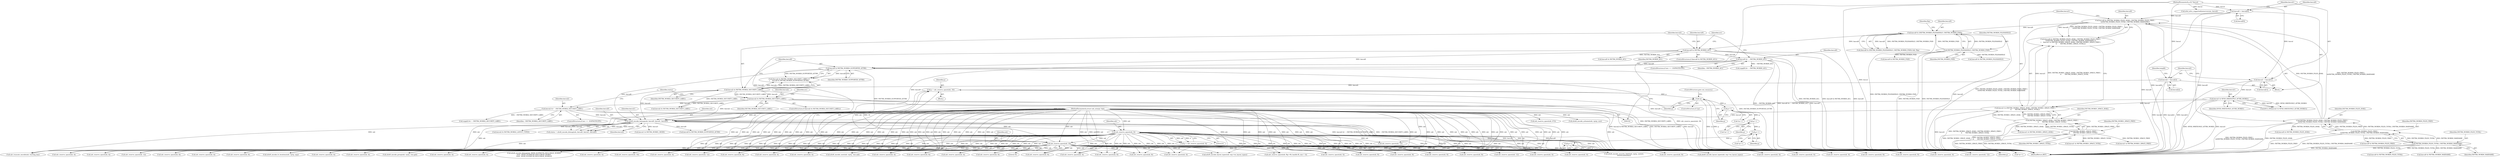 digraph "0_linux_c70422f760c120480fee4de6c38804c72aa26bc1_12@pointer" {
"1000486" [label="(Call,p = xdr_reserve_space(xdr, 16))"];
"1000488" [label="(Call,xdr_reserve_space(xdr, 16))"];
"1000406" [label="(Call,xdr_reserve_space(xdr, 4))"];
"1000389" [label="(Call,nfsd4_encode_bitmap(xdr, bmval0, bmval1, bmval2))"];
"1000103" [label="(MethodParameterIn,struct xdr_stream *xdr)"];
"1000300" [label="(Call,bmval0 & FATTR4_WORD0_ACL)"];
"1000262" [label="(Call,bmval0 & (FATTR4_WORD0_FILEHANDLE | FATTR4_WORD0_FSID))"];
"1000233" [label="(Call,bmval0 & (FATTR4_WORD0_FILES_AVAIL | FATTR4_WORD0_FILES_FREE |\n\t\t\tFATTR4_WORD0_FILES_TOTAL | FATTR4_WORD0_MAXNAME))"];
"1000112" [label="(Call,bmval0 = bmval[0])"];
"1000107" [label="(MethodParameterIn,u32 *bmval)"];
"1000235" [label="(Call,FATTR4_WORD0_FILES_AVAIL | FATTR4_WORD0_FILES_FREE |\n\t\t\tFATTR4_WORD0_FILES_TOTAL | FATTR4_WORD0_MAXNAME)"];
"1000237" [label="(Call,FATTR4_WORD0_FILES_FREE |\n\t\t\tFATTR4_WORD0_FILES_TOTAL | FATTR4_WORD0_MAXNAME)"];
"1000239" [label="(Call,FATTR4_WORD0_FILES_TOTAL | FATTR4_WORD0_MAXNAME)"];
"1000264" [label="(Call,FATTR4_WORD0_FILEHANDLE | FATTR4_WORD0_FSID)"];
"1000341" [label="(Call,bmval0 & FATTR4_WORD0_SUPPORTED_ATTRS)"];
"1000316" [label="(Call,bmval0 &= ~FATTR4_WORD0_ACL)"];
"1000190" [label="(Call,bmval1 & NFSD_WRITEONLY_ATTRS_WORD1)"];
"1000118" [label="(Call,bmval1 = bmval[1])"];
"1000242" [label="(Call,bmval1 & (FATTR4_WORD1_SPACE_AVAIL | FATTR4_WORD1_SPACE_FREE |\n\t\t       FATTR4_WORD1_SPACE_TOTAL))"];
"1000244" [label="(Call,FATTR4_WORD1_SPACE_AVAIL | FATTR4_WORD1_SPACE_FREE |\n\t\t       FATTR4_WORD1_SPACE_TOTAL)"];
"1000246" [label="(Call,FATTR4_WORD1_SPACE_FREE |\n\t\t       FATTR4_WORD1_SPACE_TOTAL)"];
"1000338" [label="(Call,bmval2 & FATTR4_WORD2_SECURITY_LABEL)"];
"1000124" [label="(Call,bmval2 = bmval[2])"];
"1000371" [label="(Call,bmval2 & FATTR4_WORD2_SECURITY_LABEL)"];
"1000380" [label="(Call,bmval2 &= ~FATTR4_WORD2_SECURITY_LABEL)"];
"1000492" [label="(Call,!p)"];
"1000497" [label="(Call,p++)"];
"1000503" [label="(Call,p++)"];
"1000511" [label="(Call,p++)"];
"1000519" [label="(Call,p++)"];
"1000487" [label="(Identifier,p)"];
"1000389" [label="(Call,nfsd4_encode_bitmap(xdr, bmval0, bmval1, bmval2))"];
"1000858" [label="(Call,bmval0 & FATTR4_WORD0_ACL)"];
"1000264" [label="(Call,FATTR4_WORD0_FILEHANDLE | FATTR4_WORD0_FSID)"];
"1000246" [label="(Call,FATTR4_WORD1_SPACE_FREE |\n\t\t       FATTR4_WORD1_SPACE_TOTAL)"];
"1000119" [label="(Identifier,bmval1)"];
"1000520" [label="(Identifier,p)"];
"1000243" [label="(Identifier,bmval1)"];
"1001331" [label="(Call,xdr_reserve_space(xdr, 8))"];
"1001803" [label="(Call,nfsd4_encode_layout_types(xdr, exp->ex_layout_types))"];
"1000339" [label="(Identifier,bmval2)"];
"1000646" [label="(Call,xdr_reserve_space(xdr, 4))"];
"1000392" [label="(Identifier,bmval1)"];
"1000132" [label="(Identifier,tempfh)"];
"1001487" [label="(Call,xdr_reserve_space(xdr, 8))"];
"1001287" [label="(Call,xdr_reserve_space(xdr, 4))"];
"1000263" [label="(Identifier,bmval0)"];
"1001220" [label="(Call,xdr_reserve_space(xdr, 4))"];
"1000404" [label="(Call,p = xdr_reserve_space(xdr, 4))"];
"1000371" [label="(Call,bmval2 & FATTR4_WORD2_SECURITY_LABEL)"];
"1001075" [label="(Call,bmval0 & FATTR4_WORD0_FILEHANDLE)"];
"1000390" [label="(Identifier,xdr)"];
"1000126" [label="(Call,bmval[2])"];
"1001435" [label="(Call,nfsd4_encode_group(xdr, rqstp, stat.gid))"];
"1000302" [label="(Identifier,FATTR4_WORD0_ACL)"];
"1000124" [label="(Call,bmval2 = bmval[2])"];
"1000497" [label="(Call,p++)"];
"1000485" [label="(Block,)"];
"1000107" [label="(MethodParameterIn,u32 *bmval)"];
"1000700" [label="(Call,bmval0 & FATTR4_WORD0_FSID)"];
"1000493" [label="(Identifier,p)"];
"1001281" [label="(Call,bmval0 & FATTR4_WORD0_MAXNAME)"];
"1000343" [label="(Identifier,FATTR4_WORD0_SUPPORTED_ATTRS)"];
"1000342" [label="(Identifier,bmval0)"];
"1000112" [label="(Call,bmval0 = bmval[0])"];
"1000489" [label="(Identifier,xdr)"];
"1000338" [label="(Call,bmval2 & FATTR4_WORD2_SECURITY_LABEL)"];
"1001855" [label="(Call,nfsd4_encode_bitmap(xdr, NFSD_SUPPATTR_EXCLCREAT_WORD0,\n\t\t\t\t\t\t  NFSD_SUPPATTR_EXCLCREAT_WORD1,\n\t\t\t\t\t\t  NFSD_SUPPATTR_EXCLCREAT_WORD2))"];
"1000195" [label="(Call,nfsd_attrs_supported(minorversion, bmval))"];
"1001833" [label="(Call,xdr_reserve_space(xdr, 4))"];
"1001812" [label="(Call,bmval2 & FATTR4_WORD2_LAYOUT_TYPES)"];
"1000567" [label="(Call,xdr_reserve_space(xdr, 4))"];
"1000388" [label="(Identifier,status)"];
"1000491" [label="(ControlStructure,if (!p))"];
"1000118" [label="(Call,bmval1 = bmval[1])"];
"1001081" [label="(Call,xdr_reserve_space(xdr, fhp->fh_handle.fh_size + 4))"];
"1000311" [label="(ControlStructure,if (err == -EOPNOTSUPP))"];
"1001137" [label="(Call,xdr_reserve_space(xdr, 8))"];
"1000317" [label="(Identifier,bmval0)"];
"1000381" [label="(Identifier,bmval2)"];
"1000387" [label="(Call,status = nfsd4_encode_bitmap(xdr, bmval0, bmval1, bmval2))"];
"1000235" [label="(Call,FATTR4_WORD0_FILES_AVAIL | FATTR4_WORD0_FILES_FREE |\n\t\t\tFATTR4_WORD0_FILES_TOTAL | FATTR4_WORD0_MAXNAME)"];
"1001353" [label="(Call,xdr_reserve_space(xdr, 4))"];
"1000973" [label="(Call,xdr_reserve_space(xdr, 4))"];
"1000518" [label="(Call,*p++)"];
"1000120" [label="(Call,bmval[1])"];
"1000125" [label="(Identifier,bmval2)"];
"1001267" [label="(Call,xdr_reserve_space(xdr, 4))"];
"1000110" [label="(Block,)"];
"1000301" [label="(Identifier,bmval0)"];
"1001131" [label="(Call,bmval0 & FATTR4_WORD0_FILES_AVAIL)"];
"1000382" [label="(Identifier,~FATTR4_WORD2_SECURITY_LABEL)"];
"1000486" [label="(Call,p = xdr_reserve_space(xdr, 16))"];
"1000248" [label="(Identifier,FATTR4_WORD1_SPACE_TOTAL)"];
"1001116" [label="(Call,xdr_reserve_space(xdr, 8))"];
"1000370" [label="(ControlStructure,if (bmval2 & FATTR4_WORD2_SECURITY_LABEL))"];
"1000299" [label="(ControlStructure,if (bmval0 & FATTR4_WORD0_ACL))"];
"1001646" [label="(Call,xdr_reserve_space(xdr, 12))"];
"1000416" [label="(Call,bmval0 & FATTR4_WORD0_SUPPORTED_ATTRS)"];
"1000318" [label="(Identifier,~FATTR4_WORD0_ACL)"];
"1001347" [label="(Call,bmval1 & FATTR4_WORD1_MODE)"];
"1000305" [label="(Identifier,err)"];
"1000686" [label="(Call,xdr_reserve_space(xdr, 4))"];
"1001713" [label="(Call,xdr_reserve_space(xdr, 12))"];
"1001481" [label="(Call,bmval1 & FATTR4_WORD1_SPACE_AVAIL)"];
"1001041" [label="(Call,xdr_reserve_space(xdr, 4))"];
"1001240" [label="(Call,xdr_reserve_space(xdr, 8))"];
"1001755" [label="(Call,xdr_reserve_space(xdr, 8))"];
"1000232" [label="(Call,(bmval0 & (FATTR4_WORD0_FILES_AVAIL | FATTR4_WORD0_FILES_FREE |\n\t\t\tFATTR4_WORD0_FILES_TOTAL | FATTR4_WORD0_MAXNAME)) ||\n\t    (bmval1 & (FATTR4_WORD1_SPACE_AVAIL | FATTR4_WORD1_SPACE_FREE |\n\t\t       FATTR4_WORD1_SPACE_TOTAL)))"];
"1000113" [label="(Identifier,bmval0)"];
"1000512" [label="(Identifier,p)"];
"1000494" [label="(ControlStructure,goto out_resource;)"];
"1001451" [label="(Call,xdr_reserve_space(xdr, 8))"];
"1000519" [label="(Call,p++)"];
"1001545" [label="(Call,bmval1 & FATTR4_WORD1_SPACE_TOTAL)"];
"1000300" [label="(Call,bmval0 & FATTR4_WORD0_ACL)"];
"1000244" [label="(Call,FATTR4_WORD1_SPACE_AVAIL | FATTR4_WORD1_SPACE_FREE |\n\t\t       FATTR4_WORD1_SPACE_TOTAL)"];
"1000266" [label="(Identifier,FATTR4_WORD0_FSID)"];
"1000870" [label="(Call,xdr_reserve_space(xdr, 4))"];
"1001061" [label="(Call,xdr_reserve_space(xdr, 4))"];
"1000504" [label="(Identifier,p)"];
"1000434" [label="(Call,supp[0] &= ~FATTR4_WORD0_ACL)"];
"1001551" [label="(Call,xdr_reserve_space(xdr, 8))"];
"1001918" [label="(Call,xdr_truncate_encode(xdr, starting_len))"];
"1000247" [label="(Identifier,FATTR4_WORD1_SPACE_FREE)"];
"1000380" [label="(Call,bmval2 &= ~FATTR4_WORD2_SECURITY_LABEL)"];
"1000189" [label="(Call,BUG_ON(bmval1 & NFSD_WRITEONLY_ATTRS_WORD1))"];
"1000240" [label="(Identifier,FATTR4_WORD0_FILES_TOTAL)"];
"1000237" [label="(Call,FATTR4_WORD0_FILES_FREE |\n\t\t\tFATTR4_WORD0_FILES_TOTAL | FATTR4_WORD0_MAXNAME)"];
"1001864" [label="(Call,bmval2 & FATTR4_WORD2_SECURITY_LABEL)"];
"1001513" [label="(Call,bmval1 & FATTR4_WORD1_SPACE_FREE)"];
"1000503" [label="(Call,p++)"];
"1000802" [label="(Call,xdr_reserve_space(xdr, 4))"];
"1000242" [label="(Call,bmval1 & (FATTR4_WORD1_SPACE_AVAIL | FATTR4_WORD1_SPACE_FREE |\n\t\t       FATTR4_WORD1_SPACE_TOTAL))"];
"1001397" [label="(Call,xdr_reserve_space(xdr, 4))"];
"1000340" [label="(Identifier,FATTR4_WORD2_SECURITY_LABEL)"];
"1000373" [label="(Identifier,FATTR4_WORD2_SECURITY_LABEL)"];
"1000191" [label="(Identifier,bmval1)"];
"1001183" [label="(Call,xdr_reserve_space(xdr, 8))"];
"1000190" [label="(Call,bmval1 & NFSD_WRITEONLY_ATTRS_WORD1)"];
"1000372" [label="(Identifier,bmval2)"];
"1000393" [label="(Identifier,bmval2)"];
"1000492" [label="(Call,!p)"];
"1000822" [label="(Call,xdr_reserve_space(xdr, 4))"];
"1001001" [label="(Call,xdr_reserve_space(xdr, 4))"];
"1001611" [label="(Call,xdr_reserve_space(xdr, 12))"];
"1001154" [label="(Call,bmval0 & FATTR4_WORD0_FILES_FREE)"];
"1000377" [label="(Identifier,err)"];
"1001583" [label="(Call,xdr_reserve_space(xdr, 8))"];
"1000239" [label="(Call,FATTR4_WORD0_FILES_TOTAL | FATTR4_WORD0_MAXNAME)"];
"1000316" [label="(Call,bmval0 &= ~FATTR4_WORD0_ACL)"];
"1001021" [label="(Call,xdr_reserve_space(xdr, 4))"];
"1000502" [label="(Call,*p++)"];
"1000406" [label="(Call,xdr_reserve_space(xdr, 4))"];
"1001377" [label="(Call,xdr_reserve_space(xdr, 4))"];
"1000886" [label="(Call,xdr_reserve_space(xdr, 4))"];
"1000341" [label="(Call,bmval0 & FATTR4_WORD0_SUPPORTED_ATTRS)"];
"1000498" [label="(Identifier,p)"];
"1000510" [label="(Call,*p++)"];
"1000114" [label="(Call,bmval[0])"];
"1000265" [label="(Identifier,FATTR4_WORD0_FILEHANDLE)"];
"1000245" [label="(Identifier,FATTR4_WORD1_SPACE_AVAIL)"];
"1000455" [label="(Call,xdr_reserve_space(xdr, 12))"];
"1001206" [label="(Call,nfsd4_encode_fs_locations(xdr, rqstp, exp))"];
"1000268" [label="(Identifier,fhp)"];
"1000532" [label="(Call,xdr_reserve_space(xdr, 4))"];
"1000408" [label="(Literal,4)"];
"1000921" [label="(Call,xdr_reserve_space(xdr, 4*3))"];
"1000706" [label="(Call,xdr_reserve_space(xdr, 16))"];
"1000488" [label="(Call,xdr_reserve_space(xdr, 16))"];
"1000511" [label="(Call,p++)"];
"1000262" [label="(Call,bmval0 & (FATTR4_WORD0_FILEHANDLE | FATTR4_WORD0_FSID))"];
"1000103" [label="(MethodParameterIn,struct xdr_stream *xdr)"];
"1000602" [label="(Call,xdr_reserve_space(xdr, 8))"];
"1000241" [label="(Identifier,FATTR4_WORD0_MAXNAME)"];
"1001419" [label="(Call,nfsd4_encode_user(xdr, rqstp, stat.uid))"];
"1000442" [label="(Call,supp[2] &= ~FATTR4_WORD2_SECURITY_LABEL)"];
"1000496" [label="(Call,*p++)"];
"1001160" [label="(Call,xdr_reserve_space(xdr, 8))"];
"1000407" [label="(Identifier,xdr)"];
"1000236" [label="(Identifier,FATTR4_WORD0_FILES_AVAIL)"];
"1000844" [label="(Call,xdr_reserve_space(xdr, 4))"];
"1000233" [label="(Call,bmval0 & (FATTR4_WORD0_FILES_AVAIL | FATTR4_WORD0_FILES_FREE |\n\t\t\tFATTR4_WORD0_FILES_TOTAL | FATTR4_WORD0_MAXNAME))"];
"1000391" [label="(Identifier,bmval0)"];
"1000490" [label="(Literal,16)"];
"1001818" [label="(Call,nfsd4_encode_layout_types(xdr, exp->ex_layout_types))"];
"1000192" [label="(Identifier,NFSD_WRITEONLY_ATTRS_WORD1)"];
"1001934" [label="(MethodReturn,RET)"];
"1000375" [label="(ControlStructure,if (err == -EOPNOTSUPP))"];
"1000238" [label="(Identifier,FATTR4_WORD0_FILES_FREE)"];
"1000261" [label="(Call,(bmval0 & (FATTR4_WORD0_FILEHANDLE | FATTR4_WORD0_FSID)) && !fhp)"];
"1000625" [label="(Call,xdr_reserve_space(xdr, 8))"];
"1000958" [label="(Call,nfsd4_encode_aclname(xdr, rqstp, ace))"];
"1001309" [label="(Call,xdr_reserve_space(xdr, 8))"];
"1001678" [label="(Call,xdr_reserve_space(xdr, 12))"];
"1000234" [label="(Identifier,bmval0)"];
"1000666" [label="(Call,xdr_reserve_space(xdr, 4))"];
"1001177" [label="(Call,bmval0 & FATTR4_WORD0_FILES_TOTAL)"];
"1000337" [label="(Call,(bmval2 & FATTR4_WORD2_SECURITY_LABEL) ||\n\t     bmval0 & FATTR4_WORD0_SUPPORTED_ATTRS)"];
"1001870" [label="(Call,nfsd4_encode_security_label(xdr, rqstp, context,\n\t\t\t\t\t\t\t\tcontextlen))"];
"1001519" [label="(Call,xdr_reserve_space(xdr, 8))"];
"1000486" -> "1000485"  [label="AST: "];
"1000486" -> "1000488"  [label="CFG: "];
"1000487" -> "1000486"  [label="AST: "];
"1000488" -> "1000486"  [label="AST: "];
"1000493" -> "1000486"  [label="CFG: "];
"1000486" -> "1001934"  [label="DDG: xdr_reserve_space(xdr, 16)"];
"1000488" -> "1000486"  [label="DDG: xdr"];
"1000488" -> "1000486"  [label="DDG: 16"];
"1000486" -> "1000492"  [label="DDG: p"];
"1000488" -> "1000490"  [label="CFG: "];
"1000489" -> "1000488"  [label="AST: "];
"1000490" -> "1000488"  [label="AST: "];
"1000488" -> "1001934"  [label="DDG: xdr"];
"1000406" -> "1000488"  [label="DDG: xdr"];
"1000103" -> "1000488"  [label="DDG: xdr"];
"1000488" -> "1000532"  [label="DDG: xdr"];
"1000488" -> "1000567"  [label="DDG: xdr"];
"1000488" -> "1000602"  [label="DDG: xdr"];
"1000488" -> "1000625"  [label="DDG: xdr"];
"1000488" -> "1000646"  [label="DDG: xdr"];
"1000488" -> "1000666"  [label="DDG: xdr"];
"1000488" -> "1000686"  [label="DDG: xdr"];
"1000488" -> "1000706"  [label="DDG: xdr"];
"1000488" -> "1000802"  [label="DDG: xdr"];
"1000488" -> "1000822"  [label="DDG: xdr"];
"1000488" -> "1000844"  [label="DDG: xdr"];
"1000488" -> "1000870"  [label="DDG: xdr"];
"1000488" -> "1000886"  [label="DDG: xdr"];
"1000488" -> "1000973"  [label="DDG: xdr"];
"1000488" -> "1001001"  [label="DDG: xdr"];
"1000488" -> "1001021"  [label="DDG: xdr"];
"1000488" -> "1001041"  [label="DDG: xdr"];
"1000488" -> "1001061"  [label="DDG: xdr"];
"1000488" -> "1001081"  [label="DDG: xdr"];
"1000488" -> "1001116"  [label="DDG: xdr"];
"1000488" -> "1001137"  [label="DDG: xdr"];
"1000488" -> "1001160"  [label="DDG: xdr"];
"1000488" -> "1001183"  [label="DDG: xdr"];
"1000488" -> "1001206"  [label="DDG: xdr"];
"1000488" -> "1001220"  [label="DDG: xdr"];
"1000488" -> "1001240"  [label="DDG: xdr"];
"1000488" -> "1001267"  [label="DDG: xdr"];
"1000488" -> "1001287"  [label="DDG: xdr"];
"1000488" -> "1001309"  [label="DDG: xdr"];
"1000488" -> "1001331"  [label="DDG: xdr"];
"1000488" -> "1001353"  [label="DDG: xdr"];
"1000488" -> "1001377"  [label="DDG: xdr"];
"1000488" -> "1001397"  [label="DDG: xdr"];
"1000488" -> "1001419"  [label="DDG: xdr"];
"1000488" -> "1001435"  [label="DDG: xdr"];
"1000488" -> "1001451"  [label="DDG: xdr"];
"1000488" -> "1001487"  [label="DDG: xdr"];
"1000488" -> "1001519"  [label="DDG: xdr"];
"1000488" -> "1001551"  [label="DDG: xdr"];
"1000488" -> "1001583"  [label="DDG: xdr"];
"1000488" -> "1001611"  [label="DDG: xdr"];
"1000488" -> "1001646"  [label="DDG: xdr"];
"1000488" -> "1001678"  [label="DDG: xdr"];
"1000488" -> "1001713"  [label="DDG: xdr"];
"1000488" -> "1001755"  [label="DDG: xdr"];
"1000488" -> "1001803"  [label="DDG: xdr"];
"1000488" -> "1001818"  [label="DDG: xdr"];
"1000488" -> "1001833"  [label="DDG: xdr"];
"1000488" -> "1001855"  [label="DDG: xdr"];
"1000488" -> "1001870"  [label="DDG: xdr"];
"1000488" -> "1001918"  [label="DDG: xdr"];
"1000406" -> "1000404"  [label="AST: "];
"1000406" -> "1000408"  [label="CFG: "];
"1000407" -> "1000406"  [label="AST: "];
"1000408" -> "1000406"  [label="AST: "];
"1000404" -> "1000406"  [label="CFG: "];
"1000406" -> "1001934"  [label="DDG: xdr"];
"1000406" -> "1000404"  [label="DDG: xdr"];
"1000406" -> "1000404"  [label="DDG: 4"];
"1000389" -> "1000406"  [label="DDG: xdr"];
"1000103" -> "1000406"  [label="DDG: xdr"];
"1000406" -> "1000455"  [label="DDG: xdr"];
"1000406" -> "1000532"  [label="DDG: xdr"];
"1000406" -> "1000567"  [label="DDG: xdr"];
"1000406" -> "1000602"  [label="DDG: xdr"];
"1000406" -> "1000625"  [label="DDG: xdr"];
"1000406" -> "1000646"  [label="DDG: xdr"];
"1000406" -> "1000666"  [label="DDG: xdr"];
"1000406" -> "1000686"  [label="DDG: xdr"];
"1000406" -> "1000706"  [label="DDG: xdr"];
"1000406" -> "1000802"  [label="DDG: xdr"];
"1000406" -> "1000822"  [label="DDG: xdr"];
"1000406" -> "1000844"  [label="DDG: xdr"];
"1000406" -> "1000870"  [label="DDG: xdr"];
"1000406" -> "1000886"  [label="DDG: xdr"];
"1000406" -> "1000973"  [label="DDG: xdr"];
"1000406" -> "1001001"  [label="DDG: xdr"];
"1000406" -> "1001021"  [label="DDG: xdr"];
"1000406" -> "1001041"  [label="DDG: xdr"];
"1000406" -> "1001061"  [label="DDG: xdr"];
"1000406" -> "1001081"  [label="DDG: xdr"];
"1000406" -> "1001116"  [label="DDG: xdr"];
"1000406" -> "1001137"  [label="DDG: xdr"];
"1000406" -> "1001160"  [label="DDG: xdr"];
"1000406" -> "1001183"  [label="DDG: xdr"];
"1000406" -> "1001206"  [label="DDG: xdr"];
"1000406" -> "1001220"  [label="DDG: xdr"];
"1000406" -> "1001240"  [label="DDG: xdr"];
"1000406" -> "1001267"  [label="DDG: xdr"];
"1000406" -> "1001287"  [label="DDG: xdr"];
"1000406" -> "1001309"  [label="DDG: xdr"];
"1000406" -> "1001331"  [label="DDG: xdr"];
"1000406" -> "1001353"  [label="DDG: xdr"];
"1000406" -> "1001377"  [label="DDG: xdr"];
"1000406" -> "1001397"  [label="DDG: xdr"];
"1000406" -> "1001419"  [label="DDG: xdr"];
"1000406" -> "1001435"  [label="DDG: xdr"];
"1000406" -> "1001451"  [label="DDG: xdr"];
"1000406" -> "1001487"  [label="DDG: xdr"];
"1000406" -> "1001519"  [label="DDG: xdr"];
"1000406" -> "1001551"  [label="DDG: xdr"];
"1000406" -> "1001583"  [label="DDG: xdr"];
"1000406" -> "1001611"  [label="DDG: xdr"];
"1000406" -> "1001646"  [label="DDG: xdr"];
"1000406" -> "1001678"  [label="DDG: xdr"];
"1000406" -> "1001713"  [label="DDG: xdr"];
"1000406" -> "1001755"  [label="DDG: xdr"];
"1000406" -> "1001803"  [label="DDG: xdr"];
"1000406" -> "1001818"  [label="DDG: xdr"];
"1000406" -> "1001833"  [label="DDG: xdr"];
"1000406" -> "1001855"  [label="DDG: xdr"];
"1000406" -> "1001870"  [label="DDG: xdr"];
"1000406" -> "1001918"  [label="DDG: xdr"];
"1000389" -> "1000387"  [label="AST: "];
"1000389" -> "1000393"  [label="CFG: "];
"1000390" -> "1000389"  [label="AST: "];
"1000391" -> "1000389"  [label="AST: "];
"1000392" -> "1000389"  [label="AST: "];
"1000393" -> "1000389"  [label="AST: "];
"1000387" -> "1000389"  [label="CFG: "];
"1000389" -> "1001934"  [label="DDG: bmval1"];
"1000389" -> "1001934"  [label="DDG: bmval2"];
"1000389" -> "1001934"  [label="DDG: xdr"];
"1000389" -> "1001934"  [label="DDG: bmval0"];
"1000389" -> "1000387"  [label="DDG: xdr"];
"1000389" -> "1000387"  [label="DDG: bmval0"];
"1000389" -> "1000387"  [label="DDG: bmval1"];
"1000389" -> "1000387"  [label="DDG: bmval2"];
"1000103" -> "1000389"  [label="DDG: xdr"];
"1000300" -> "1000389"  [label="DDG: bmval0"];
"1000341" -> "1000389"  [label="DDG: bmval0"];
"1000316" -> "1000389"  [label="DDG: bmval0"];
"1000190" -> "1000389"  [label="DDG: bmval1"];
"1000242" -> "1000389"  [label="DDG: bmval1"];
"1000338" -> "1000389"  [label="DDG: bmval2"];
"1000371" -> "1000389"  [label="DDG: bmval2"];
"1000380" -> "1000389"  [label="DDG: bmval2"];
"1000389" -> "1000416"  [label="DDG: bmval0"];
"1000389" -> "1001347"  [label="DDG: bmval1"];
"1000389" -> "1001812"  [label="DDG: bmval2"];
"1000389" -> "1001918"  [label="DDG: xdr"];
"1000103" -> "1000102"  [label="AST: "];
"1000103" -> "1001934"  [label="DDG: xdr"];
"1000103" -> "1000455"  [label="DDG: xdr"];
"1000103" -> "1000532"  [label="DDG: xdr"];
"1000103" -> "1000567"  [label="DDG: xdr"];
"1000103" -> "1000602"  [label="DDG: xdr"];
"1000103" -> "1000625"  [label="DDG: xdr"];
"1000103" -> "1000646"  [label="DDG: xdr"];
"1000103" -> "1000666"  [label="DDG: xdr"];
"1000103" -> "1000686"  [label="DDG: xdr"];
"1000103" -> "1000706"  [label="DDG: xdr"];
"1000103" -> "1000802"  [label="DDG: xdr"];
"1000103" -> "1000822"  [label="DDG: xdr"];
"1000103" -> "1000844"  [label="DDG: xdr"];
"1000103" -> "1000870"  [label="DDG: xdr"];
"1000103" -> "1000886"  [label="DDG: xdr"];
"1000103" -> "1000921"  [label="DDG: xdr"];
"1000103" -> "1000958"  [label="DDG: xdr"];
"1000103" -> "1000973"  [label="DDG: xdr"];
"1000103" -> "1001001"  [label="DDG: xdr"];
"1000103" -> "1001021"  [label="DDG: xdr"];
"1000103" -> "1001041"  [label="DDG: xdr"];
"1000103" -> "1001061"  [label="DDG: xdr"];
"1000103" -> "1001081"  [label="DDG: xdr"];
"1000103" -> "1001116"  [label="DDG: xdr"];
"1000103" -> "1001137"  [label="DDG: xdr"];
"1000103" -> "1001160"  [label="DDG: xdr"];
"1000103" -> "1001183"  [label="DDG: xdr"];
"1000103" -> "1001206"  [label="DDG: xdr"];
"1000103" -> "1001220"  [label="DDG: xdr"];
"1000103" -> "1001240"  [label="DDG: xdr"];
"1000103" -> "1001267"  [label="DDG: xdr"];
"1000103" -> "1001287"  [label="DDG: xdr"];
"1000103" -> "1001309"  [label="DDG: xdr"];
"1000103" -> "1001331"  [label="DDG: xdr"];
"1000103" -> "1001353"  [label="DDG: xdr"];
"1000103" -> "1001377"  [label="DDG: xdr"];
"1000103" -> "1001397"  [label="DDG: xdr"];
"1000103" -> "1001419"  [label="DDG: xdr"];
"1000103" -> "1001435"  [label="DDG: xdr"];
"1000103" -> "1001451"  [label="DDG: xdr"];
"1000103" -> "1001487"  [label="DDG: xdr"];
"1000103" -> "1001519"  [label="DDG: xdr"];
"1000103" -> "1001551"  [label="DDG: xdr"];
"1000103" -> "1001583"  [label="DDG: xdr"];
"1000103" -> "1001611"  [label="DDG: xdr"];
"1000103" -> "1001646"  [label="DDG: xdr"];
"1000103" -> "1001678"  [label="DDG: xdr"];
"1000103" -> "1001713"  [label="DDG: xdr"];
"1000103" -> "1001755"  [label="DDG: xdr"];
"1000103" -> "1001803"  [label="DDG: xdr"];
"1000103" -> "1001818"  [label="DDG: xdr"];
"1000103" -> "1001833"  [label="DDG: xdr"];
"1000103" -> "1001855"  [label="DDG: xdr"];
"1000103" -> "1001870"  [label="DDG: xdr"];
"1000103" -> "1001918"  [label="DDG: xdr"];
"1000300" -> "1000299"  [label="AST: "];
"1000300" -> "1000302"  [label="CFG: "];
"1000301" -> "1000300"  [label="AST: "];
"1000302" -> "1000300"  [label="AST: "];
"1000305" -> "1000300"  [label="CFG: "];
"1000339" -> "1000300"  [label="CFG: "];
"1000300" -> "1001934"  [label="DDG: bmval0"];
"1000300" -> "1001934"  [label="DDG: FATTR4_WORD0_ACL"];
"1000300" -> "1001934"  [label="DDG: bmval0 & FATTR4_WORD0_ACL"];
"1000262" -> "1000300"  [label="DDG: bmval0"];
"1000300" -> "1000316"  [label="DDG: bmval0"];
"1000300" -> "1000341"  [label="DDG: bmval0"];
"1000300" -> "1000858"  [label="DDG: FATTR4_WORD0_ACL"];
"1000262" -> "1000261"  [label="AST: "];
"1000262" -> "1000264"  [label="CFG: "];
"1000263" -> "1000262"  [label="AST: "];
"1000264" -> "1000262"  [label="AST: "];
"1000268" -> "1000262"  [label="CFG: "];
"1000261" -> "1000262"  [label="CFG: "];
"1000262" -> "1001934"  [label="DDG: bmval0"];
"1000262" -> "1001934"  [label="DDG: FATTR4_WORD0_FILEHANDLE | FATTR4_WORD0_FSID"];
"1000262" -> "1000261"  [label="DDG: bmval0"];
"1000262" -> "1000261"  [label="DDG: FATTR4_WORD0_FILEHANDLE | FATTR4_WORD0_FSID"];
"1000233" -> "1000262"  [label="DDG: bmval0"];
"1000264" -> "1000262"  [label="DDG: FATTR4_WORD0_FILEHANDLE"];
"1000264" -> "1000262"  [label="DDG: FATTR4_WORD0_FSID"];
"1000233" -> "1000232"  [label="AST: "];
"1000233" -> "1000235"  [label="CFG: "];
"1000234" -> "1000233"  [label="AST: "];
"1000235" -> "1000233"  [label="AST: "];
"1000243" -> "1000233"  [label="CFG: "];
"1000232" -> "1000233"  [label="CFG: "];
"1000233" -> "1001934"  [label="DDG: FATTR4_WORD0_FILES_AVAIL | FATTR4_WORD0_FILES_FREE |\n\t\t\tFATTR4_WORD0_FILES_TOTAL | FATTR4_WORD0_MAXNAME"];
"1000233" -> "1001934"  [label="DDG: bmval0"];
"1000233" -> "1000232"  [label="DDG: bmval0"];
"1000233" -> "1000232"  [label="DDG: FATTR4_WORD0_FILES_AVAIL | FATTR4_WORD0_FILES_FREE |\n\t\t\tFATTR4_WORD0_FILES_TOTAL | FATTR4_WORD0_MAXNAME"];
"1000112" -> "1000233"  [label="DDG: bmval0"];
"1000235" -> "1000233"  [label="DDG: FATTR4_WORD0_FILES_AVAIL"];
"1000235" -> "1000233"  [label="DDG: FATTR4_WORD0_FILES_FREE |\n\t\t\tFATTR4_WORD0_FILES_TOTAL | FATTR4_WORD0_MAXNAME"];
"1000112" -> "1000110"  [label="AST: "];
"1000112" -> "1000114"  [label="CFG: "];
"1000113" -> "1000112"  [label="AST: "];
"1000114" -> "1000112"  [label="AST: "];
"1000119" -> "1000112"  [label="CFG: "];
"1000112" -> "1001934"  [label="DDG: bmval[0]"];
"1000112" -> "1001934"  [label="DDG: bmval0"];
"1000107" -> "1000112"  [label="DDG: bmval"];
"1000107" -> "1000102"  [label="AST: "];
"1000107" -> "1001934"  [label="DDG: bmval"];
"1000107" -> "1000118"  [label="DDG: bmval"];
"1000107" -> "1000124"  [label="DDG: bmval"];
"1000107" -> "1000195"  [label="DDG: bmval"];
"1000235" -> "1000237"  [label="CFG: "];
"1000236" -> "1000235"  [label="AST: "];
"1000237" -> "1000235"  [label="AST: "];
"1000235" -> "1001934"  [label="DDG: FATTR4_WORD0_FILES_FREE |\n\t\t\tFATTR4_WORD0_FILES_TOTAL | FATTR4_WORD0_MAXNAME"];
"1000235" -> "1001934"  [label="DDG: FATTR4_WORD0_FILES_AVAIL"];
"1000237" -> "1000235"  [label="DDG: FATTR4_WORD0_FILES_FREE"];
"1000237" -> "1000235"  [label="DDG: FATTR4_WORD0_FILES_TOTAL | FATTR4_WORD0_MAXNAME"];
"1000235" -> "1001131"  [label="DDG: FATTR4_WORD0_FILES_AVAIL"];
"1000237" -> "1000239"  [label="CFG: "];
"1000238" -> "1000237"  [label="AST: "];
"1000239" -> "1000237"  [label="AST: "];
"1000237" -> "1001934"  [label="DDG: FATTR4_WORD0_FILES_TOTAL | FATTR4_WORD0_MAXNAME"];
"1000237" -> "1001934"  [label="DDG: FATTR4_WORD0_FILES_FREE"];
"1000239" -> "1000237"  [label="DDG: FATTR4_WORD0_FILES_TOTAL"];
"1000239" -> "1000237"  [label="DDG: FATTR4_WORD0_MAXNAME"];
"1000237" -> "1001154"  [label="DDG: FATTR4_WORD0_FILES_FREE"];
"1000239" -> "1000241"  [label="CFG: "];
"1000240" -> "1000239"  [label="AST: "];
"1000241" -> "1000239"  [label="AST: "];
"1000239" -> "1001934"  [label="DDG: FATTR4_WORD0_FILES_TOTAL"];
"1000239" -> "1001934"  [label="DDG: FATTR4_WORD0_MAXNAME"];
"1000239" -> "1001177"  [label="DDG: FATTR4_WORD0_FILES_TOTAL"];
"1000239" -> "1001281"  [label="DDG: FATTR4_WORD0_MAXNAME"];
"1000264" -> "1000266"  [label="CFG: "];
"1000265" -> "1000264"  [label="AST: "];
"1000266" -> "1000264"  [label="AST: "];
"1000264" -> "1001934"  [label="DDG: FATTR4_WORD0_FILEHANDLE"];
"1000264" -> "1001934"  [label="DDG: FATTR4_WORD0_FSID"];
"1000264" -> "1000700"  [label="DDG: FATTR4_WORD0_FSID"];
"1000264" -> "1001075"  [label="DDG: FATTR4_WORD0_FILEHANDLE"];
"1000341" -> "1000337"  [label="AST: "];
"1000341" -> "1000343"  [label="CFG: "];
"1000342" -> "1000341"  [label="AST: "];
"1000343" -> "1000341"  [label="AST: "];
"1000337" -> "1000341"  [label="CFG: "];
"1000341" -> "1001934"  [label="DDG: FATTR4_WORD0_SUPPORTED_ATTRS"];
"1000341" -> "1001934"  [label="DDG: bmval0"];
"1000341" -> "1000337"  [label="DDG: bmval0"];
"1000341" -> "1000337"  [label="DDG: FATTR4_WORD0_SUPPORTED_ATTRS"];
"1000316" -> "1000341"  [label="DDG: bmval0"];
"1000341" -> "1000416"  [label="DDG: FATTR4_WORD0_SUPPORTED_ATTRS"];
"1000316" -> "1000311"  [label="AST: "];
"1000316" -> "1000318"  [label="CFG: "];
"1000317" -> "1000316"  [label="AST: "];
"1000318" -> "1000316"  [label="AST: "];
"1000339" -> "1000316"  [label="CFG: "];
"1000316" -> "1001934"  [label="DDG: ~FATTR4_WORD0_ACL"];
"1000316" -> "1001934"  [label="DDG: bmval0 &= ~FATTR4_WORD0_ACL"];
"1000316" -> "1001934"  [label="DDG: bmval0"];
"1000316" -> "1000434"  [label="DDG: ~FATTR4_WORD0_ACL"];
"1000190" -> "1000189"  [label="AST: "];
"1000190" -> "1000192"  [label="CFG: "];
"1000191" -> "1000190"  [label="AST: "];
"1000192" -> "1000190"  [label="AST: "];
"1000189" -> "1000190"  [label="CFG: "];
"1000190" -> "1001934"  [label="DDG: bmval1"];
"1000190" -> "1001934"  [label="DDG: NFSD_WRITEONLY_ATTRS_WORD1"];
"1000190" -> "1000189"  [label="DDG: bmval1"];
"1000190" -> "1000189"  [label="DDG: NFSD_WRITEONLY_ATTRS_WORD1"];
"1000118" -> "1000190"  [label="DDG: bmval1"];
"1000190" -> "1000242"  [label="DDG: bmval1"];
"1000118" -> "1000110"  [label="AST: "];
"1000118" -> "1000120"  [label="CFG: "];
"1000119" -> "1000118"  [label="AST: "];
"1000120" -> "1000118"  [label="AST: "];
"1000125" -> "1000118"  [label="CFG: "];
"1000118" -> "1001934"  [label="DDG: bmval[1]"];
"1000242" -> "1000232"  [label="AST: "];
"1000242" -> "1000244"  [label="CFG: "];
"1000243" -> "1000242"  [label="AST: "];
"1000244" -> "1000242"  [label="AST: "];
"1000232" -> "1000242"  [label="CFG: "];
"1000242" -> "1001934"  [label="DDG: FATTR4_WORD1_SPACE_AVAIL | FATTR4_WORD1_SPACE_FREE |\n\t\t       FATTR4_WORD1_SPACE_TOTAL"];
"1000242" -> "1001934"  [label="DDG: bmval1"];
"1000242" -> "1000232"  [label="DDG: bmval1"];
"1000242" -> "1000232"  [label="DDG: FATTR4_WORD1_SPACE_AVAIL | FATTR4_WORD1_SPACE_FREE |\n\t\t       FATTR4_WORD1_SPACE_TOTAL"];
"1000244" -> "1000242"  [label="DDG: FATTR4_WORD1_SPACE_AVAIL"];
"1000244" -> "1000242"  [label="DDG: FATTR4_WORD1_SPACE_FREE |\n\t\t       FATTR4_WORD1_SPACE_TOTAL"];
"1000244" -> "1000246"  [label="CFG: "];
"1000245" -> "1000244"  [label="AST: "];
"1000246" -> "1000244"  [label="AST: "];
"1000244" -> "1001934"  [label="DDG: FATTR4_WORD1_SPACE_AVAIL"];
"1000244" -> "1001934"  [label="DDG: FATTR4_WORD1_SPACE_FREE |\n\t\t       FATTR4_WORD1_SPACE_TOTAL"];
"1000246" -> "1000244"  [label="DDG: FATTR4_WORD1_SPACE_FREE"];
"1000246" -> "1000244"  [label="DDG: FATTR4_WORD1_SPACE_TOTAL"];
"1000244" -> "1001481"  [label="DDG: FATTR4_WORD1_SPACE_AVAIL"];
"1000246" -> "1000248"  [label="CFG: "];
"1000247" -> "1000246"  [label="AST: "];
"1000248" -> "1000246"  [label="AST: "];
"1000246" -> "1001934"  [label="DDG: FATTR4_WORD1_SPACE_TOTAL"];
"1000246" -> "1001934"  [label="DDG: FATTR4_WORD1_SPACE_FREE"];
"1000246" -> "1001513"  [label="DDG: FATTR4_WORD1_SPACE_FREE"];
"1000246" -> "1001545"  [label="DDG: FATTR4_WORD1_SPACE_TOTAL"];
"1000338" -> "1000337"  [label="AST: "];
"1000338" -> "1000340"  [label="CFG: "];
"1000339" -> "1000338"  [label="AST: "];
"1000340" -> "1000338"  [label="AST: "];
"1000342" -> "1000338"  [label="CFG: "];
"1000337" -> "1000338"  [label="CFG: "];
"1000338" -> "1001934"  [label="DDG: FATTR4_WORD2_SECURITY_LABEL"];
"1000338" -> "1000337"  [label="DDG: bmval2"];
"1000338" -> "1000337"  [label="DDG: FATTR4_WORD2_SECURITY_LABEL"];
"1000124" -> "1000338"  [label="DDG: bmval2"];
"1000338" -> "1000371"  [label="DDG: bmval2"];
"1000338" -> "1000371"  [label="DDG: FATTR4_WORD2_SECURITY_LABEL"];
"1000338" -> "1001864"  [label="DDG: FATTR4_WORD2_SECURITY_LABEL"];
"1000124" -> "1000110"  [label="AST: "];
"1000124" -> "1000126"  [label="CFG: "];
"1000125" -> "1000124"  [label="AST: "];
"1000126" -> "1000124"  [label="AST: "];
"1000132" -> "1000124"  [label="CFG: "];
"1000124" -> "1001934"  [label="DDG: bmval[2]"];
"1000124" -> "1001934"  [label="DDG: bmval2"];
"1000371" -> "1000370"  [label="AST: "];
"1000371" -> "1000373"  [label="CFG: "];
"1000372" -> "1000371"  [label="AST: "];
"1000373" -> "1000371"  [label="AST: "];
"1000377" -> "1000371"  [label="CFG: "];
"1000388" -> "1000371"  [label="CFG: "];
"1000371" -> "1001934"  [label="DDG: FATTR4_WORD2_SECURITY_LABEL"];
"1000371" -> "1001934"  [label="DDG: bmval2"];
"1000371" -> "1001934"  [label="DDG: bmval2 & FATTR4_WORD2_SECURITY_LABEL"];
"1000371" -> "1000380"  [label="DDG: bmval2"];
"1000371" -> "1001864"  [label="DDG: FATTR4_WORD2_SECURITY_LABEL"];
"1000380" -> "1000375"  [label="AST: "];
"1000380" -> "1000382"  [label="CFG: "];
"1000381" -> "1000380"  [label="AST: "];
"1000382" -> "1000380"  [label="AST: "];
"1000388" -> "1000380"  [label="CFG: "];
"1000380" -> "1001934"  [label="DDG: bmval2 &= ~FATTR4_WORD2_SECURITY_LABEL"];
"1000380" -> "1001934"  [label="DDG: ~FATTR4_WORD2_SECURITY_LABEL"];
"1000380" -> "1000442"  [label="DDG: ~FATTR4_WORD2_SECURITY_LABEL"];
"1000492" -> "1000491"  [label="AST: "];
"1000492" -> "1000493"  [label="CFG: "];
"1000493" -> "1000492"  [label="AST: "];
"1000494" -> "1000492"  [label="CFG: "];
"1000498" -> "1000492"  [label="CFG: "];
"1000492" -> "1001934"  [label="DDG: p"];
"1000492" -> "1001934"  [label="DDG: !p"];
"1000492" -> "1000497"  [label="DDG: p"];
"1000497" -> "1000496"  [label="AST: "];
"1000497" -> "1000498"  [label="CFG: "];
"1000498" -> "1000497"  [label="AST: "];
"1000496" -> "1000497"  [label="CFG: "];
"1000497" -> "1000503"  [label="DDG: p"];
"1000503" -> "1000502"  [label="AST: "];
"1000503" -> "1000504"  [label="CFG: "];
"1000504" -> "1000503"  [label="AST: "];
"1000502" -> "1000503"  [label="CFG: "];
"1000503" -> "1000511"  [label="DDG: p"];
"1000511" -> "1000510"  [label="AST: "];
"1000511" -> "1000512"  [label="CFG: "];
"1000512" -> "1000511"  [label="AST: "];
"1000510" -> "1000511"  [label="CFG: "];
"1000511" -> "1000519"  [label="DDG: p"];
"1000519" -> "1000518"  [label="AST: "];
"1000519" -> "1000520"  [label="CFG: "];
"1000520" -> "1000519"  [label="AST: "];
"1000518" -> "1000519"  [label="CFG: "];
"1000519" -> "1001934"  [label="DDG: p"];
}
